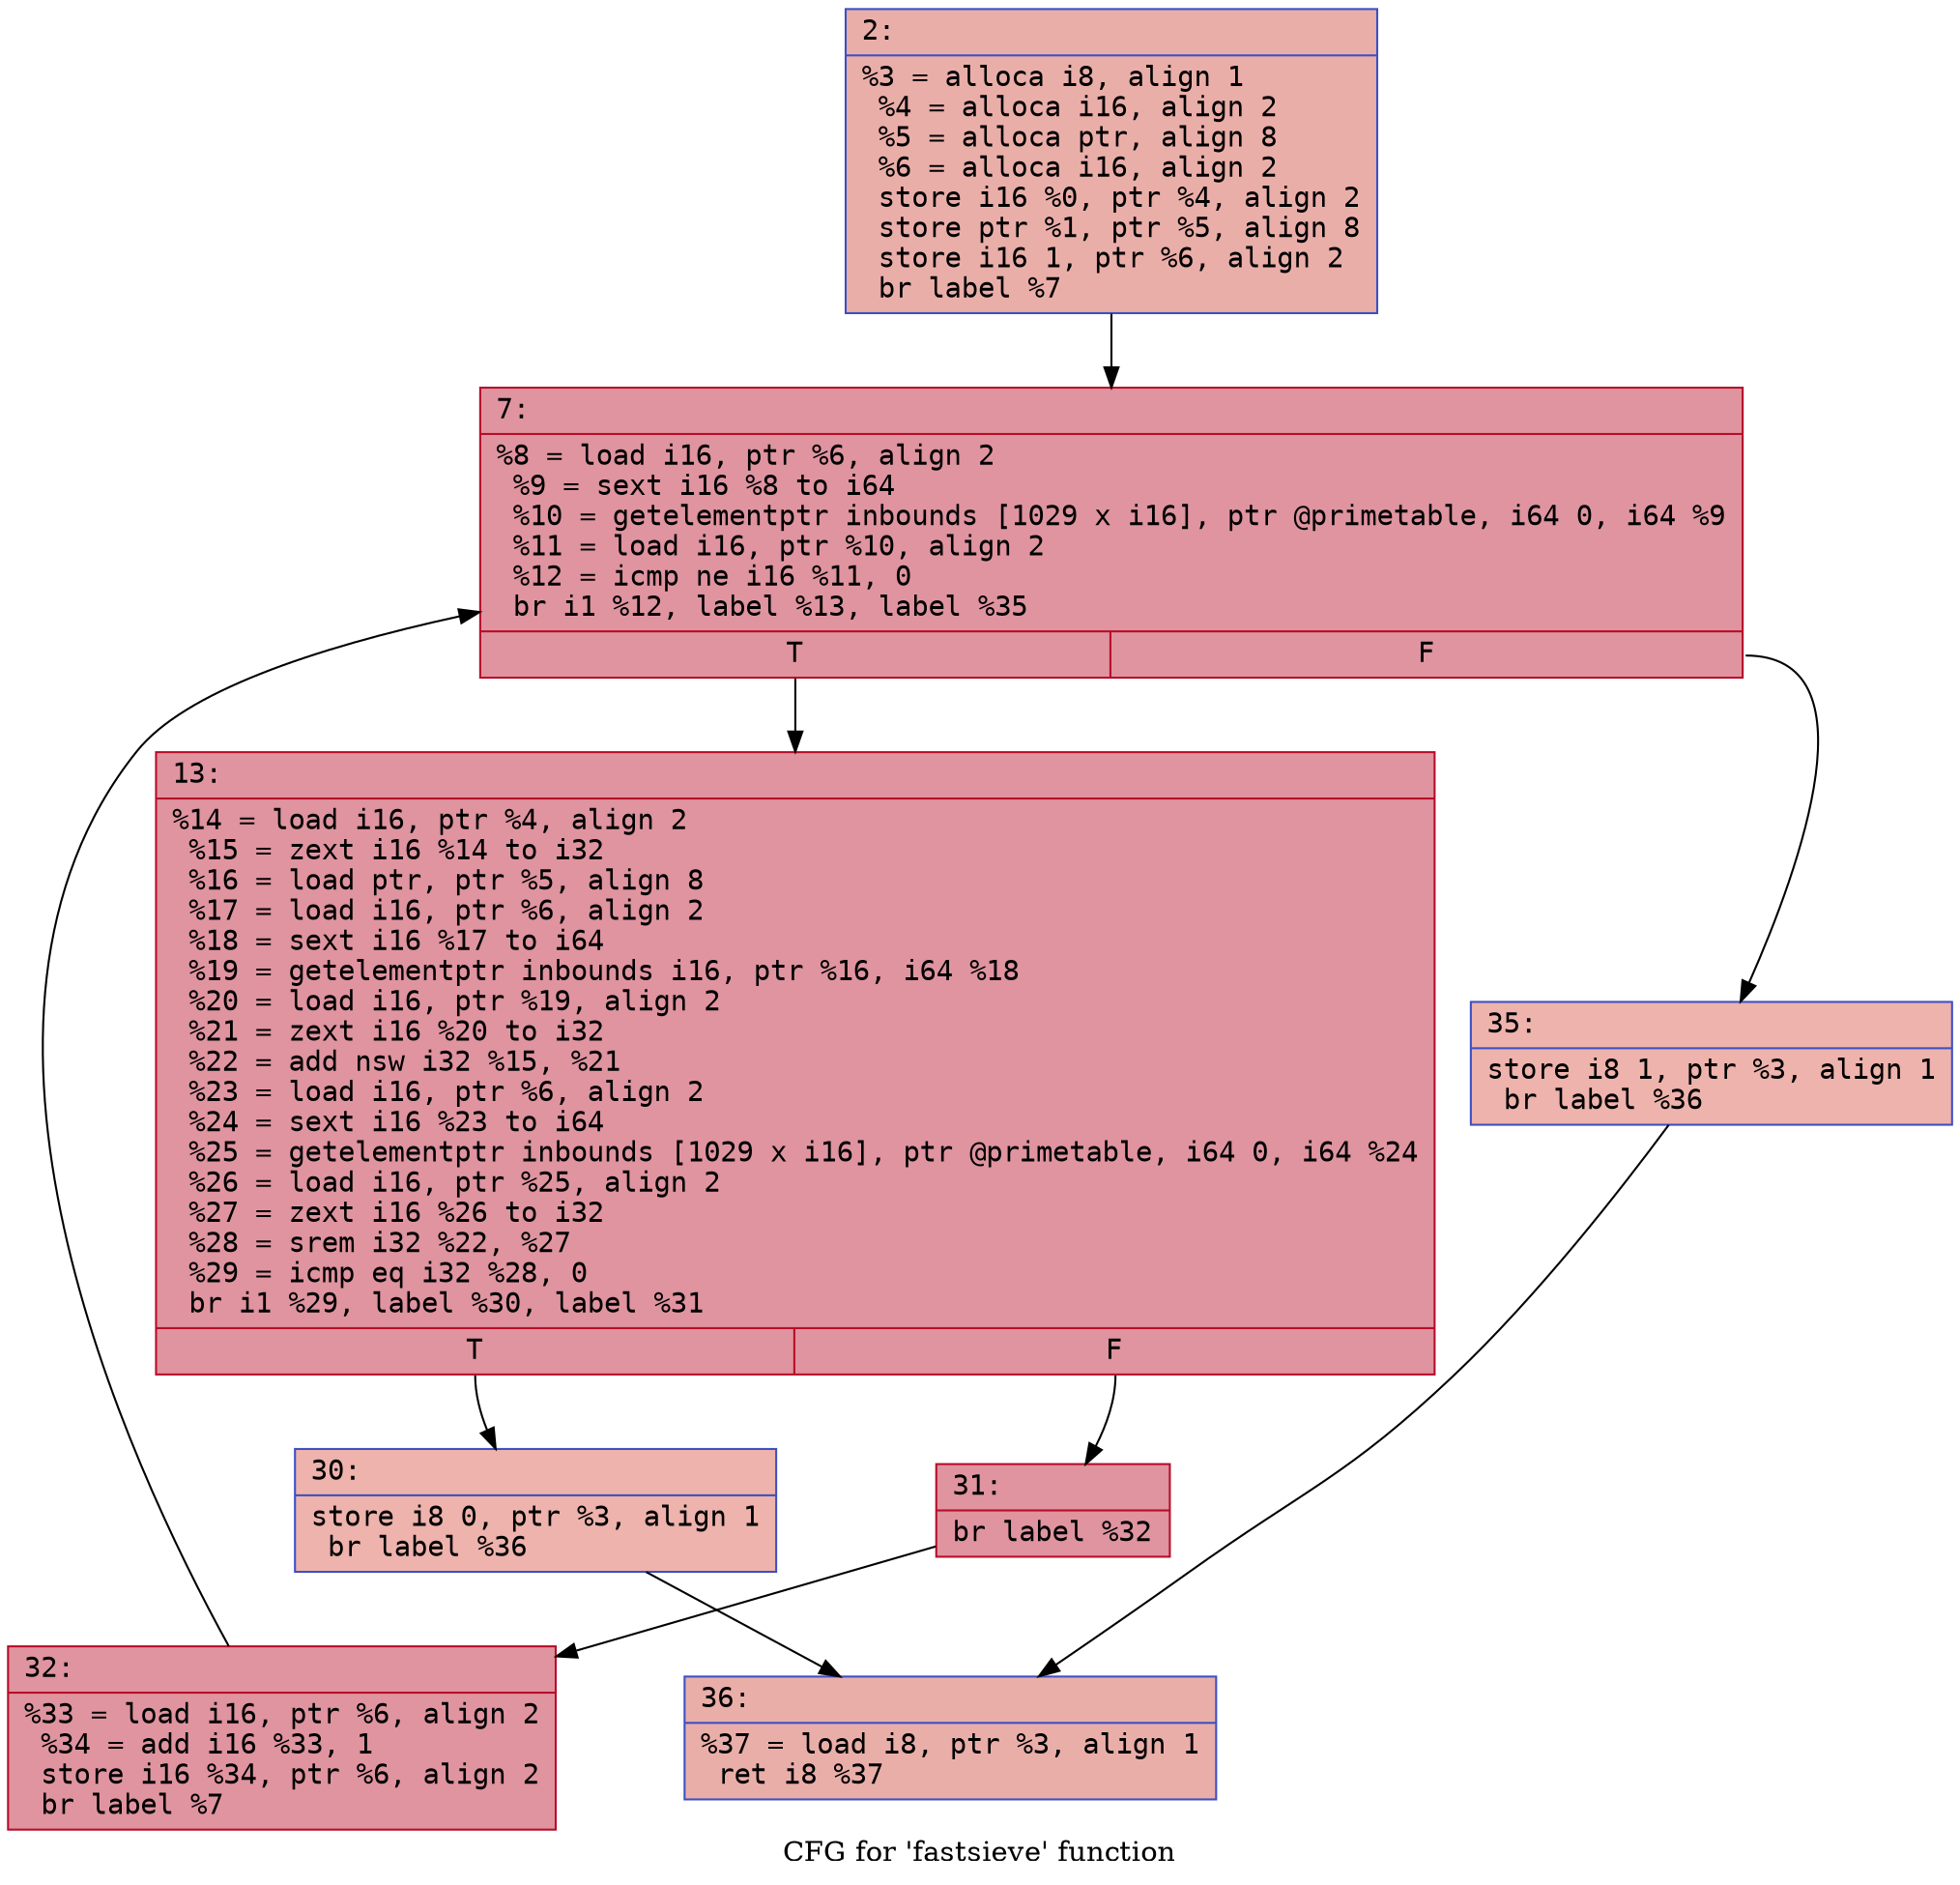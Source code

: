 digraph "CFG for 'fastsieve' function" {
	label="CFG for 'fastsieve' function";

	Node0x600003ba08c0 [shape=record,color="#3d50c3ff", style=filled, fillcolor="#d0473d70" fontname="Courier",label="{2:\l|  %3 = alloca i8, align 1\l  %4 = alloca i16, align 2\l  %5 = alloca ptr, align 8\l  %6 = alloca i16, align 2\l  store i16 %0, ptr %4, align 2\l  store ptr %1, ptr %5, align 8\l  store i16 1, ptr %6, align 2\l  br label %7\l}"];
	Node0x600003ba08c0 -> Node0x600003ba0910[tooltip="2 -> 7\nProbability 100.00%" ];
	Node0x600003ba0910 [shape=record,color="#b70d28ff", style=filled, fillcolor="#b70d2870" fontname="Courier",label="{7:\l|  %8 = load i16, ptr %6, align 2\l  %9 = sext i16 %8 to i64\l  %10 = getelementptr inbounds [1029 x i16], ptr @primetable, i64 0, i64 %9\l  %11 = load i16, ptr %10, align 2\l  %12 = icmp ne i16 %11, 0\l  br i1 %12, label %13, label %35\l|{<s0>T|<s1>F}}"];
	Node0x600003ba0910:s0 -> Node0x600003ba0960[tooltip="7 -> 13\nProbability 96.88%" ];
	Node0x600003ba0910:s1 -> Node0x600003ba0aa0[tooltip="7 -> 35\nProbability 3.12%" ];
	Node0x600003ba0960 [shape=record,color="#b70d28ff", style=filled, fillcolor="#b70d2870" fontname="Courier",label="{13:\l|  %14 = load i16, ptr %4, align 2\l  %15 = zext i16 %14 to i32\l  %16 = load ptr, ptr %5, align 8\l  %17 = load i16, ptr %6, align 2\l  %18 = sext i16 %17 to i64\l  %19 = getelementptr inbounds i16, ptr %16, i64 %18\l  %20 = load i16, ptr %19, align 2\l  %21 = zext i16 %20 to i32\l  %22 = add nsw i32 %15, %21\l  %23 = load i16, ptr %6, align 2\l  %24 = sext i16 %23 to i64\l  %25 = getelementptr inbounds [1029 x i16], ptr @primetable, i64 0, i64 %24\l  %26 = load i16, ptr %25, align 2\l  %27 = zext i16 %26 to i32\l  %28 = srem i32 %22, %27\l  %29 = icmp eq i32 %28, 0\l  br i1 %29, label %30, label %31\l|{<s0>T|<s1>F}}"];
	Node0x600003ba0960:s0 -> Node0x600003ba09b0[tooltip="13 -> 30\nProbability 3.12%" ];
	Node0x600003ba0960:s1 -> Node0x600003ba0a00[tooltip="13 -> 31\nProbability 96.88%" ];
	Node0x600003ba09b0 [shape=record,color="#3d50c3ff", style=filled, fillcolor="#d6524470" fontname="Courier",label="{30:\l|  store i8 0, ptr %3, align 1\l  br label %36\l}"];
	Node0x600003ba09b0 -> Node0x600003ba0af0[tooltip="30 -> 36\nProbability 100.00%" ];
	Node0x600003ba0a00 [shape=record,color="#b70d28ff", style=filled, fillcolor="#b70d2870" fontname="Courier",label="{31:\l|  br label %32\l}"];
	Node0x600003ba0a00 -> Node0x600003ba0a50[tooltip="31 -> 32\nProbability 100.00%" ];
	Node0x600003ba0a50 [shape=record,color="#b70d28ff", style=filled, fillcolor="#b70d2870" fontname="Courier",label="{32:\l|  %33 = load i16, ptr %6, align 2\l  %34 = add i16 %33, 1\l  store i16 %34, ptr %6, align 2\l  br label %7\l}"];
	Node0x600003ba0a50 -> Node0x600003ba0910[tooltip="32 -> 7\nProbability 100.00%" ];
	Node0x600003ba0aa0 [shape=record,color="#3d50c3ff", style=filled, fillcolor="#d6524470" fontname="Courier",label="{35:\l|  store i8 1, ptr %3, align 1\l  br label %36\l}"];
	Node0x600003ba0aa0 -> Node0x600003ba0af0[tooltip="35 -> 36\nProbability 100.00%" ];
	Node0x600003ba0af0 [shape=record,color="#3d50c3ff", style=filled, fillcolor="#d0473d70" fontname="Courier",label="{36:\l|  %37 = load i8, ptr %3, align 1\l  ret i8 %37\l}"];
}
